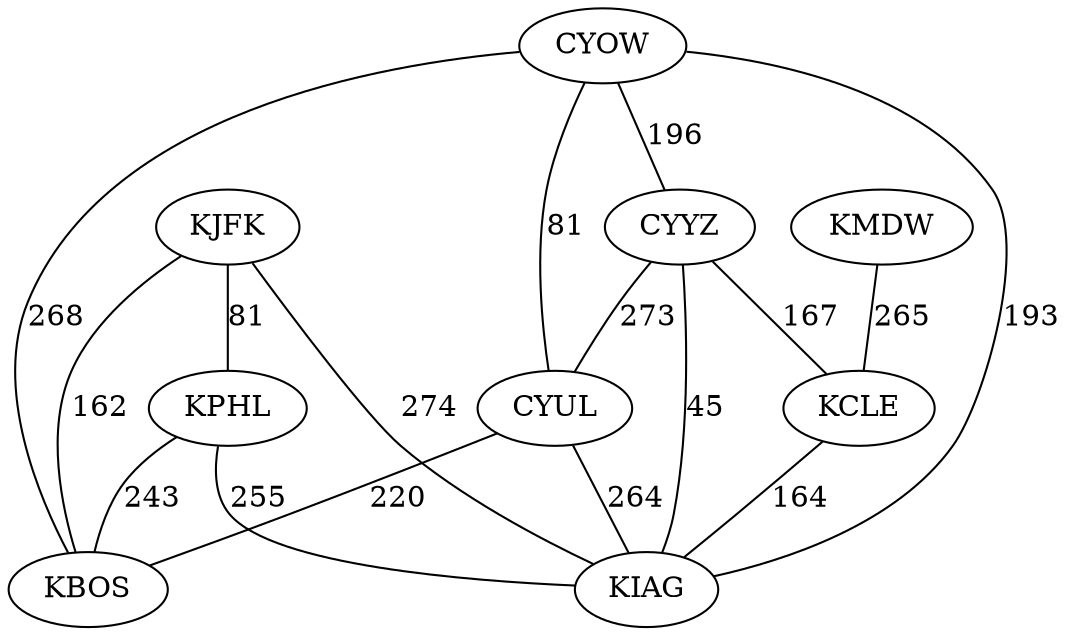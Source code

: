 graph G {
    "KJFK" -- "KPHL" [label="81"];
    "KJFK" -- "KBOS" [label="162"];
    "KJFK" -- "KIAG" [label="274"];
    "CYOW" -- "CYYZ" [label="196"];
    "CYOW" -- "CYUL" [label="81"];
    "CYOW" -- "KBOS" [label="268"];
    "CYOW" -- "KIAG" [label="193"];
    "KMDW" -- "KCLE" [label="265"];
    "CYYZ" -- "CYUL" [label="273"];
    "CYYZ" -- "KCLE" [label="167"];
    "CYYZ" -- "KIAG" [label="45"];
    "CYUL" -- "KBOS" [label="220"];
    "CYUL" -- "KIAG" [label="264"];
    "KCLE" -- "KIAG" [label="164"];
    "KPHL" -- "KBOS" [label="243"];
    "KPHL" -- "KIAG" [label="255"];
}
